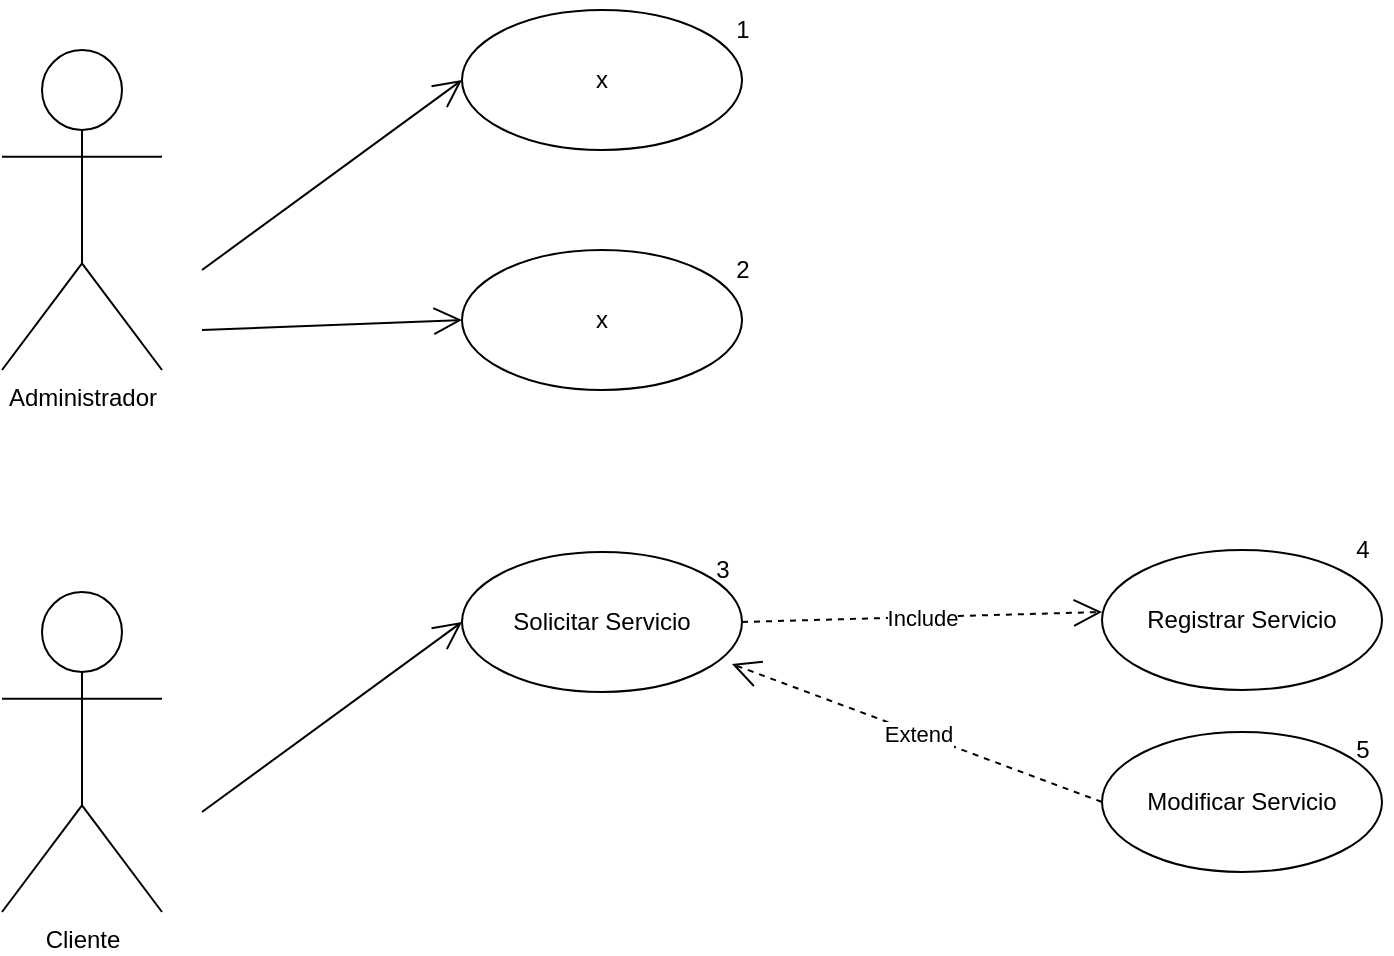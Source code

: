 <mxfile version="20.8.16" type="device"><diagram id="q2j8Y4pweuj2jd-uYmjU" name="Page-1"><mxGraphModel dx="1265" dy="972" grid="1" gridSize="10" guides="1" tooltips="1" connect="1" arrows="1" fold="1" page="1" pageScale="1" pageWidth="1169" pageHeight="827" math="0" shadow="0"><root><mxCell id="0"/><mxCell id="1" parent="0"/><mxCell id="rADb9SsHpscGJmnHa3H3-1" value="Administrador" style="shape=umlActor;verticalLabelPosition=bottom;verticalAlign=top;html=1;" parent="1" vertex="1"><mxGeometry x="100" y="40" width="80" height="160" as="geometry"/></mxCell><mxCell id="rADb9SsHpscGJmnHa3H3-4" value="x" style="ellipse;whiteSpace=wrap;html=1;" parent="1" vertex="1"><mxGeometry x="330" y="20" width="140" height="70" as="geometry"/></mxCell><mxCell id="rADb9SsHpscGJmnHa3H3-5" value="" style="endArrow=open;endFill=1;endSize=12;html=1;rounded=0;entryX=0;entryY=0.5;entryDx=0;entryDy=0;" parent="1" target="rADb9SsHpscGJmnHa3H3-4" edge="1"><mxGeometry width="160" relative="1" as="geometry"><mxPoint x="200" y="150" as="sourcePoint"/><mxPoint x="360" y="150" as="targetPoint"/></mxGeometry></mxCell><mxCell id="rADb9SsHpscGJmnHa3H3-6" value="x" style="ellipse;whiteSpace=wrap;html=1;" parent="1" vertex="1"><mxGeometry x="330" y="140" width="140" height="70" as="geometry"/></mxCell><mxCell id="rADb9SsHpscGJmnHa3H3-7" value="" style="endArrow=open;endFill=1;endSize=12;html=1;rounded=0;entryX=0;entryY=0.5;entryDx=0;entryDy=0;" parent="1" target="rADb9SsHpscGJmnHa3H3-6" edge="1"><mxGeometry width="160" relative="1" as="geometry"><mxPoint x="200" y="180" as="sourcePoint"/><mxPoint x="360" y="190" as="targetPoint"/></mxGeometry></mxCell><mxCell id="rADb9SsHpscGJmnHa3H3-8" value="Cliente" style="shape=umlActor;verticalLabelPosition=bottom;verticalAlign=top;html=1;" parent="1" vertex="1"><mxGeometry x="100" y="311" width="80" height="160" as="geometry"/></mxCell><mxCell id="rADb9SsHpscGJmnHa3H3-9" value="Solicitar Servicio" style="ellipse;whiteSpace=wrap;html=1;" parent="1" vertex="1"><mxGeometry x="330" y="291" width="140" height="70" as="geometry"/></mxCell><mxCell id="rADb9SsHpscGJmnHa3H3-10" value="" style="endArrow=open;endFill=1;endSize=12;html=1;rounded=0;entryX=0;entryY=0.5;entryDx=0;entryDy=0;" parent="1" target="rADb9SsHpscGJmnHa3H3-9" edge="1"><mxGeometry width="160" relative="1" as="geometry"><mxPoint x="200" y="421" as="sourcePoint"/><mxPoint x="360" y="421" as="targetPoint"/></mxGeometry></mxCell><mxCell id="rADb9SsHpscGJmnHa3H3-15" value="Include" style="endArrow=open;endSize=12;dashed=1;html=1;rounded=0;exitX=1;exitY=0.5;exitDx=0;exitDy=0;" parent="1" source="rADb9SsHpscGJmnHa3H3-9" edge="1"><mxGeometry width="160" relative="1" as="geometry"><mxPoint x="490" y="321" as="sourcePoint"/><mxPoint x="650" y="321" as="targetPoint"/></mxGeometry></mxCell><mxCell id="rADb9SsHpscGJmnHa3H3-16" value="Registrar Servicio" style="ellipse;whiteSpace=wrap;html=1;" parent="1" vertex="1"><mxGeometry x="650" y="290" width="140" height="70" as="geometry"/></mxCell><mxCell id="rADb9SsHpscGJmnHa3H3-17" value="Modificar Servicio" style="ellipse;whiteSpace=wrap;html=1;" parent="1" vertex="1"><mxGeometry x="650" y="381" width="140" height="70" as="geometry"/></mxCell><mxCell id="rADb9SsHpscGJmnHa3H3-18" value="Extend" style="endArrow=open;endSize=12;dashed=1;html=1;rounded=0;exitX=0;exitY=0.5;exitDx=0;exitDy=0;entryX=0.964;entryY=0.8;entryDx=0;entryDy=0;entryPerimeter=0;" parent="1" source="rADb9SsHpscGJmnHa3H3-17" target="rADb9SsHpscGJmnHa3H3-9" edge="1"><mxGeometry width="160" relative="1" as="geometry"><mxPoint x="480" y="431" as="sourcePoint"/><mxPoint x="490" y="381" as="targetPoint"/></mxGeometry></mxCell><mxCell id="rADb9SsHpscGJmnHa3H3-53" value="1" style="text;html=1;align=center;verticalAlign=middle;resizable=0;points=[];autosize=1;strokeColor=none;fillColor=none;" parent="1" vertex="1"><mxGeometry x="455" y="15" width="30" height="30" as="geometry"/></mxCell><mxCell id="rADb9SsHpscGJmnHa3H3-54" value="2" style="text;html=1;align=center;verticalAlign=middle;resizable=0;points=[];autosize=1;strokeColor=none;fillColor=none;" parent="1" vertex="1"><mxGeometry x="455" y="135" width="30" height="30" as="geometry"/></mxCell><mxCell id="rADb9SsHpscGJmnHa3H3-55" value="3" style="text;html=1;align=center;verticalAlign=middle;resizable=0;points=[];autosize=1;strokeColor=none;fillColor=none;" parent="1" vertex="1"><mxGeometry x="445" y="285" width="30" height="30" as="geometry"/></mxCell><mxCell id="rADb9SsHpscGJmnHa3H3-56" value="4" style="text;html=1;align=center;verticalAlign=middle;resizable=0;points=[];autosize=1;strokeColor=none;fillColor=none;" parent="1" vertex="1"><mxGeometry x="765" y="275" width="30" height="30" as="geometry"/></mxCell><mxCell id="rADb9SsHpscGJmnHa3H3-57" value="5" style="text;html=1;align=center;verticalAlign=middle;resizable=0;points=[];autosize=1;strokeColor=none;fillColor=none;" parent="1" vertex="1"><mxGeometry x="765" y="375" width="30" height="30" as="geometry"/></mxCell></root></mxGraphModel></diagram></mxfile>